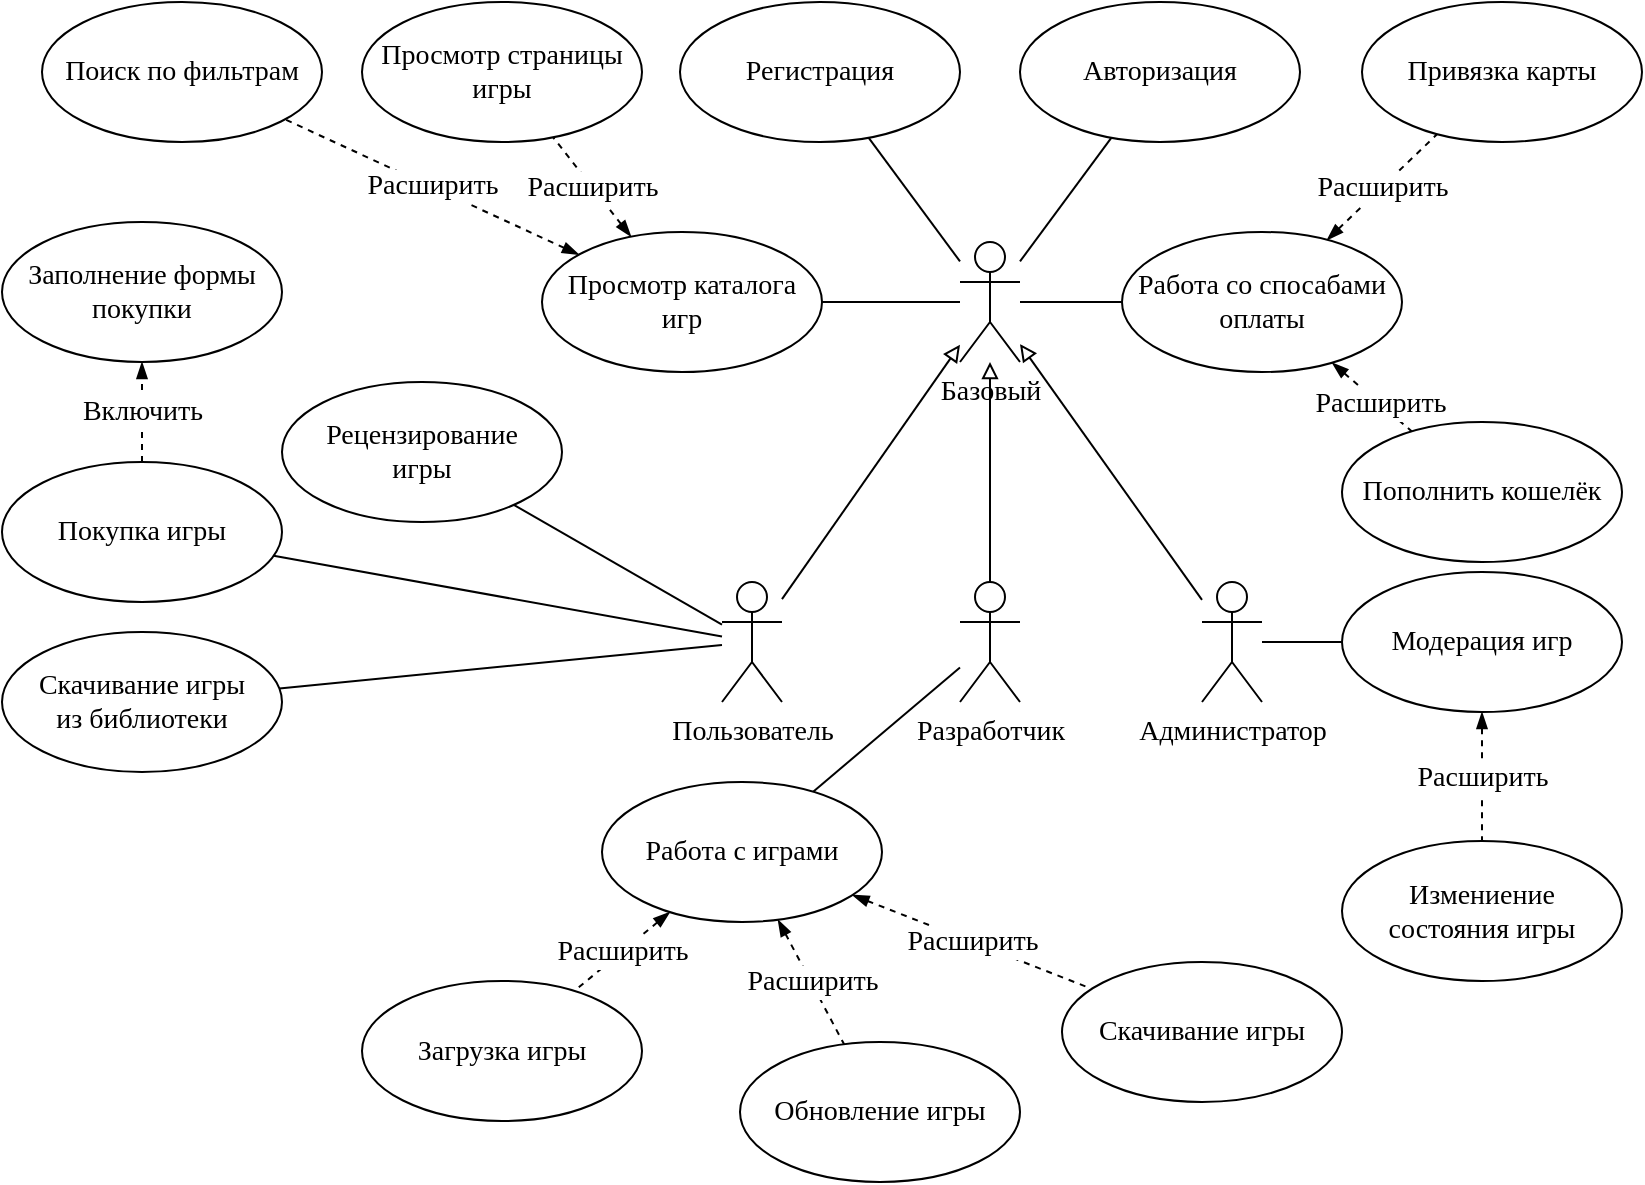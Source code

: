 <mxfile version="23.0.2" type="device">
  <diagram name="Страница — 1" id="E_AzwYwaL8iISXifK_po">
    <mxGraphModel dx="1877" dy="621" grid="1" gridSize="10" guides="1" tooltips="1" connect="1" arrows="1" fold="1" page="1" pageScale="1" pageWidth="827" pageHeight="1169" math="0" shadow="0">
      <root>
        <mxCell id="0" />
        <mxCell id="1" parent="0" />
        <mxCell id="krBW76oWE-hkIFH_uO8f-31" style="edgeStyle=none;shape=connector;rounded=0;orthogonalLoop=1;jettySize=auto;html=1;labelBackgroundColor=default;strokeColor=default;align=center;verticalAlign=middle;fontFamily=Helvetica;fontSize=11;fontColor=default;endArrow=block;endFill=0;" parent="1" source="Rw6bgn8elzo7DwcfqD3W-5" target="Rw6bgn8elzo7DwcfqD3W-11" edge="1">
          <mxGeometry relative="1" as="geometry" />
        </mxCell>
        <mxCell id="krBW76oWE-hkIFH_uO8f-79" style="edgeStyle=none;shape=connector;rounded=0;orthogonalLoop=1;jettySize=auto;html=1;labelBackgroundColor=default;strokeColor=default;align=center;verticalAlign=middle;fontFamily=Helvetica;fontSize=11;fontColor=default;endArrow=none;endFill=0;" parent="1" source="Rw6bgn8elzo7DwcfqD3W-5" target="krBW76oWE-hkIFH_uO8f-18" edge="1">
          <mxGeometry relative="1" as="geometry" />
        </mxCell>
        <mxCell id="krBW76oWE-hkIFH_uO8f-80" style="edgeStyle=none;shape=connector;rounded=0;orthogonalLoop=1;jettySize=auto;html=1;labelBackgroundColor=default;strokeColor=default;align=center;verticalAlign=middle;fontFamily=Helvetica;fontSize=11;fontColor=default;endArrow=none;endFill=0;" parent="1" source="Rw6bgn8elzo7DwcfqD3W-5" target="krBW76oWE-hkIFH_uO8f-1" edge="1">
          <mxGeometry relative="1" as="geometry" />
        </mxCell>
        <mxCell id="krBW76oWE-hkIFH_uO8f-81" style="edgeStyle=none;shape=connector;rounded=0;orthogonalLoop=1;jettySize=auto;html=1;labelBackgroundColor=default;strokeColor=default;align=center;verticalAlign=middle;fontFamily=Helvetica;fontSize=11;fontColor=default;endArrow=none;endFill=0;" parent="1" source="Rw6bgn8elzo7DwcfqD3W-5" target="krBW76oWE-hkIFH_uO8f-3" edge="1">
          <mxGeometry relative="1" as="geometry" />
        </mxCell>
        <mxCell id="Rw6bgn8elzo7DwcfqD3W-5" value="Пользователь" style="shape=umlActor;verticalLabelPosition=bottom;verticalAlign=top;html=1;fontFamily=Times New Roman;fontSize=14;" parent="1" vertex="1">
          <mxGeometry x="280" y="490" width="30" height="60" as="geometry" />
        </mxCell>
        <mxCell id="krBW76oWE-hkIFH_uO8f-22" style="edgeStyle=none;shape=connector;rounded=0;orthogonalLoop=1;jettySize=auto;html=1;labelBackgroundColor=default;strokeColor=default;align=center;verticalAlign=middle;fontFamily=Helvetica;fontSize=11;fontColor=default;endArrow=none;endFill=0;" parent="1" source="Rw6bgn8elzo7DwcfqD3W-6" target="krBW76oWE-hkIFH_uO8f-20" edge="1">
          <mxGeometry relative="1" as="geometry">
            <mxPoint x="580.263" y="521.968" as="targetPoint" />
          </mxGeometry>
        </mxCell>
        <mxCell id="krBW76oWE-hkIFH_uO8f-32" style="edgeStyle=none;shape=connector;rounded=0;orthogonalLoop=1;jettySize=auto;html=1;labelBackgroundColor=default;strokeColor=default;align=center;verticalAlign=middle;fontFamily=Helvetica;fontSize=11;fontColor=default;endArrow=block;endFill=0;" parent="1" source="Rw6bgn8elzo7DwcfqD3W-6" target="Rw6bgn8elzo7DwcfqD3W-11" edge="1">
          <mxGeometry relative="1" as="geometry" />
        </mxCell>
        <mxCell id="Rw6bgn8elzo7DwcfqD3W-6" value="Администратор" style="shape=umlActor;verticalLabelPosition=bottom;verticalAlign=top;html=1;fontFamily=Times New Roman;fontSize=14;" parent="1" vertex="1">
          <mxGeometry x="520" y="490" width="30" height="60" as="geometry" />
        </mxCell>
        <mxCell id="krBW76oWE-hkIFH_uO8f-29" style="edgeStyle=none;shape=connector;rounded=0;orthogonalLoop=1;jettySize=auto;html=1;labelBackgroundColor=default;strokeColor=default;align=center;verticalAlign=middle;fontFamily=Helvetica;fontSize=11;fontColor=default;endArrow=block;endFill=0;" parent="1" source="Rw6bgn8elzo7DwcfqD3W-8" target="Rw6bgn8elzo7DwcfqD3W-11" edge="1">
          <mxGeometry relative="1" as="geometry" />
        </mxCell>
        <mxCell id="1FsbCLmljscjepTctawu-3" style="edgeStyle=none;rounded=0;orthogonalLoop=1;jettySize=auto;html=1;endArrow=none;endFill=0;" parent="1" source="Rw6bgn8elzo7DwcfqD3W-8" target="krBW76oWE-hkIFH_uO8f-10" edge="1">
          <mxGeometry relative="1" as="geometry" />
        </mxCell>
        <mxCell id="Rw6bgn8elzo7DwcfqD3W-8" value="Разработчик" style="shape=umlActor;verticalLabelPosition=bottom;verticalAlign=top;html=1;fontFamily=Times New Roman;fontSize=14;" parent="1" vertex="1">
          <mxGeometry x="399" y="490" width="30" height="60" as="geometry" />
        </mxCell>
        <mxCell id="Rw6bgn8elzo7DwcfqD3W-9" value="Регистрация" style="ellipse;whiteSpace=wrap;html=1;fontFamily=Times New Roman;fontSize=14;" parent="1" vertex="1">
          <mxGeometry x="259" y="200" width="140" height="70" as="geometry" />
        </mxCell>
        <mxCell id="Rw6bgn8elzo7DwcfqD3W-10" value="Авторизация" style="ellipse;whiteSpace=wrap;html=1;fontFamily=Times New Roman;fontSize=14;" parent="1" vertex="1">
          <mxGeometry x="429" y="200" width="140" height="70" as="geometry" />
        </mxCell>
        <mxCell id="Rw6bgn8elzo7DwcfqD3W-12" style="rounded=0;orthogonalLoop=1;jettySize=auto;html=1;endArrow=none;endFill=0;" parent="1" source="Rw6bgn8elzo7DwcfqD3W-11" target="Rw6bgn8elzo7DwcfqD3W-9" edge="1">
          <mxGeometry relative="1" as="geometry" />
        </mxCell>
        <mxCell id="Rw6bgn8elzo7DwcfqD3W-13" style="rounded=0;orthogonalLoop=1;jettySize=auto;html=1;endArrow=none;endFill=0;" parent="1" source="Rw6bgn8elzo7DwcfqD3W-11" target="Rw6bgn8elzo7DwcfqD3W-10" edge="1">
          <mxGeometry relative="1" as="geometry" />
        </mxCell>
        <mxCell id="Rw6bgn8elzo7DwcfqD3W-19" style="edgeStyle=none;shape=connector;rounded=0;orthogonalLoop=1;jettySize=auto;html=1;labelBackgroundColor=default;strokeColor=default;align=center;verticalAlign=middle;fontFamily=Helvetica;fontSize=11;fontColor=default;endArrow=none;endFill=0;" parent="1" source="Rw6bgn8elzo7DwcfqD3W-11" target="Rw6bgn8elzo7DwcfqD3W-14" edge="1">
          <mxGeometry relative="1" as="geometry" />
        </mxCell>
        <mxCell id="1FsbCLmljscjepTctawu-4" style="edgeStyle=none;rounded=0;orthogonalLoop=1;jettySize=auto;html=1;endArrow=none;endFill=0;" parent="1" source="Rw6bgn8elzo7DwcfqD3W-11" target="krBW76oWE-hkIFH_uO8f-73" edge="1">
          <mxGeometry relative="1" as="geometry" />
        </mxCell>
        <mxCell id="Rw6bgn8elzo7DwcfqD3W-11" value="Базовый" style="shape=umlActor;verticalLabelPosition=bottom;verticalAlign=top;html=1;fontFamily=Times New Roman;fontSize=14;" parent="1" vertex="1">
          <mxGeometry x="399" y="320" width="30" height="60" as="geometry" />
        </mxCell>
        <mxCell id="krBW76oWE-hkIFH_uO8f-33" value="Расширить" style="edgeStyle=none;shape=connector;rounded=0;orthogonalLoop=1;jettySize=auto;html=1;labelBackgroundColor=default;strokeColor=default;align=center;verticalAlign=middle;fontFamily=Times New Roman;fontSize=14;fontColor=default;endArrow=none;endFill=0;dashed=1;startArrow=blockThin;startFill=1;" parent="1" source="Rw6bgn8elzo7DwcfqD3W-14" target="krBW76oWE-hkIFH_uO8f-25" edge="1">
          <mxGeometry relative="1" as="geometry" />
        </mxCell>
        <mxCell id="krBW76oWE-hkIFH_uO8f-72" value="Расширить" style="edgeStyle=none;shape=connector;rounded=0;orthogonalLoop=1;jettySize=auto;html=1;dashed=1;labelBackgroundColor=default;strokeColor=default;align=center;verticalAlign=middle;fontFamily=Times New Roman;fontSize=14;fontColor=default;endArrow=none;endFill=0;startArrow=blockThin;startFill=1;" parent="1" source="Rw6bgn8elzo7DwcfqD3W-14" target="krBW76oWE-hkIFH_uO8f-26" edge="1">
          <mxGeometry relative="1" as="geometry" />
        </mxCell>
        <mxCell id="Rw6bgn8elzo7DwcfqD3W-14" value="Просмотр каталога&lt;br&gt;игр" style="ellipse;whiteSpace=wrap;html=1;fontFamily=Times New Roman;fontSize=14;" parent="1" vertex="1">
          <mxGeometry x="190" y="315" width="140" height="70" as="geometry" />
        </mxCell>
        <mxCell id="krBW76oWE-hkIFH_uO8f-49" value="Включить" style="edgeStyle=none;shape=connector;rounded=0;orthogonalLoop=1;jettySize=auto;html=1;labelBackgroundColor=default;strokeColor=default;align=center;verticalAlign=middle;fontFamily=Times New Roman;fontSize=14;fontColor=default;endArrow=blockThin;endFill=1;dashed=1;startArrow=none;startFill=0;" parent="1" source="krBW76oWE-hkIFH_uO8f-1" target="krBW76oWE-hkIFH_uO8f-48" edge="1">
          <mxGeometry relative="1" as="geometry" />
        </mxCell>
        <mxCell id="krBW76oWE-hkIFH_uO8f-1" value="Покупка игры" style="ellipse;whiteSpace=wrap;html=1;fontFamily=Times New Roman;fontSize=14;" parent="1" vertex="1">
          <mxGeometry x="-80" y="430" width="140" height="70" as="geometry" />
        </mxCell>
        <mxCell id="krBW76oWE-hkIFH_uO8f-3" value="Скачивание игры&lt;br&gt;из библиотеки" style="ellipse;whiteSpace=wrap;html=1;fontFamily=Times New Roman;fontSize=14;" parent="1" vertex="1">
          <mxGeometry x="-80" y="515" width="140" height="70" as="geometry" />
        </mxCell>
        <mxCell id="krBW76oWE-hkIFH_uO8f-39" value="Расширить" style="edgeStyle=none;shape=connector;rounded=0;orthogonalLoop=1;jettySize=auto;html=1;labelBackgroundColor=default;strokeColor=default;align=center;verticalAlign=middle;fontFamily=Times New Roman;fontSize=14;fontColor=default;endArrow=none;endFill=0;dashed=1;startArrow=blockThin;startFill=1;" parent="1" edge="1">
          <mxGeometry relative="1" as="geometry">
            <mxPoint x="673.491" y="557.97" as="sourcePoint" />
          </mxGeometry>
        </mxCell>
        <mxCell id="krBW76oWE-hkIFH_uO8f-45" value="Расширить" style="edgeStyle=none;shape=connector;rounded=0;orthogonalLoop=1;jettySize=auto;html=1;labelBackgroundColor=default;strokeColor=default;align=center;verticalAlign=middle;fontFamily=Times New Roman;fontSize=14;fontColor=default;endArrow=none;endFill=0;dashed=1;startArrow=blockThin;startFill=1;" parent="1" source="krBW76oWE-hkIFH_uO8f-10" target="krBW76oWE-hkIFH_uO8f-16" edge="1">
          <mxGeometry relative="1" as="geometry" />
        </mxCell>
        <mxCell id="krBW76oWE-hkIFH_uO8f-46" value="Расширить" style="edgeStyle=none;shape=connector;rounded=0;orthogonalLoop=1;jettySize=auto;html=1;labelBackgroundColor=default;strokeColor=default;align=center;verticalAlign=middle;fontFamily=Times New Roman;fontSize=14;fontColor=default;endArrow=none;endFill=0;dashed=1;startArrow=blockThin;startFill=1;" parent="1" source="krBW76oWE-hkIFH_uO8f-10" target="krBW76oWE-hkIFH_uO8f-17" edge="1">
          <mxGeometry relative="1" as="geometry" />
        </mxCell>
        <mxCell id="krBW76oWE-hkIFH_uO8f-47" value="Расширить" style="edgeStyle=none;shape=connector;rounded=0;orthogonalLoop=1;jettySize=auto;html=1;labelBackgroundColor=default;strokeColor=default;align=center;verticalAlign=middle;fontFamily=Times New Roman;fontSize=14;fontColor=default;endArrow=none;endFill=0;dashed=1;startArrow=blockThin;startFill=1;" parent="1" source="krBW76oWE-hkIFH_uO8f-10" target="krBW76oWE-hkIFH_uO8f-15" edge="1">
          <mxGeometry relative="1" as="geometry" />
        </mxCell>
        <mxCell id="krBW76oWE-hkIFH_uO8f-10" value="Работа с играми" style="ellipse;whiteSpace=wrap;html=1;fontFamily=Times New Roman;fontSize=14;" parent="1" vertex="1">
          <mxGeometry x="220" y="590" width="140" height="70" as="geometry" />
        </mxCell>
        <mxCell id="krBW76oWE-hkIFH_uO8f-36" value="Расширить" style="edgeStyle=none;shape=connector;rounded=0;orthogonalLoop=1;jettySize=auto;html=1;labelBackgroundColor=default;strokeColor=default;align=center;verticalAlign=middle;fontFamily=Times New Roman;fontSize=14;fontColor=default;endArrow=none;endFill=0;dashed=1;startArrow=blockThin;startFill=1;" parent="1" edge="1">
          <mxGeometry relative="1" as="geometry">
            <mxPoint x="750.048" y="346.295" as="targetPoint" />
          </mxGeometry>
        </mxCell>
        <mxCell id="krBW76oWE-hkIFH_uO8f-71" value="Расширить" style="edgeStyle=none;shape=connector;rounded=0;orthogonalLoop=1;jettySize=auto;html=1;dashed=1;labelBackgroundColor=default;strokeColor=default;align=center;verticalAlign=middle;fontFamily=Times New Roman;fontSize=14;fontColor=default;endArrow=none;endFill=0;startArrow=blockThin;startFill=1;" parent="1" edge="1">
          <mxGeometry relative="1" as="geometry">
            <mxPoint x="766.55" y="257.601" as="targetPoint" />
          </mxGeometry>
        </mxCell>
        <mxCell id="krBW76oWE-hkIFH_uO8f-15" value="Загрузка игры" style="ellipse;whiteSpace=wrap;html=1;fontFamily=Times New Roman;fontSize=14;" parent="1" vertex="1">
          <mxGeometry x="100" y="689.5" width="140" height="70" as="geometry" />
        </mxCell>
        <mxCell id="krBW76oWE-hkIFH_uO8f-16" value="Скачивание игры" style="ellipse;whiteSpace=wrap;html=1;fontFamily=Times New Roman;fontSize=14;" parent="1" vertex="1">
          <mxGeometry x="450" y="680" width="140" height="70" as="geometry" />
        </mxCell>
        <mxCell id="krBW76oWE-hkIFH_uO8f-17" value="Обновление игры" style="ellipse;whiteSpace=wrap;html=1;fontFamily=Times New Roman;fontSize=14;" parent="1" vertex="1">
          <mxGeometry x="289" y="720" width="140" height="70" as="geometry" />
        </mxCell>
        <mxCell id="krBW76oWE-hkIFH_uO8f-18" value="Рецензирование&lt;br&gt;игры" style="ellipse;whiteSpace=wrap;html=1;fontFamily=Times New Roman;fontSize=14;" parent="1" vertex="1">
          <mxGeometry x="60" y="390" width="140" height="70" as="geometry" />
        </mxCell>
        <mxCell id="krBW76oWE-hkIFH_uO8f-40" value="&lt;span style=&quot;color: rgb(0, 0, 0); font-family: &amp;quot;Times New Roman&amp;quot;; font-size: 14px; font-style: normal; font-variant-ligatures: normal; font-variant-caps: normal; font-weight: 400; letter-spacing: normal; orphans: 2; text-align: center; text-indent: 0px; text-transform: none; widows: 2; word-spacing: 0px; -webkit-text-stroke-width: 0px; background-color: rgb(255, 255, 255); text-decoration-thickness: initial; text-decoration-style: initial; text-decoration-color: initial; float: none; display: inline !important;&quot;&gt;Расширить&lt;/span&gt;" style="edgeStyle=none;shape=connector;rounded=0;orthogonalLoop=1;jettySize=auto;html=1;labelBackgroundColor=default;strokeColor=default;align=center;verticalAlign=middle;fontFamily=Times New Roman;fontSize=14;fontColor=default;endArrow=none;endFill=0;dashed=1;startArrow=blockThin;startFill=1;" parent="1" source="krBW76oWE-hkIFH_uO8f-20" target="krBW76oWE-hkIFH_uO8f-21" edge="1">
          <mxGeometry relative="1" as="geometry" />
        </mxCell>
        <mxCell id="krBW76oWE-hkIFH_uO8f-20" value="Модерация игр" style="ellipse;whiteSpace=wrap;html=1;fontFamily=Times New Roman;fontSize=14;" parent="1" vertex="1">
          <mxGeometry x="590" y="485" width="140" height="70" as="geometry" />
        </mxCell>
        <mxCell id="krBW76oWE-hkIFH_uO8f-21" value="Измениение&lt;br&gt;состояния игры" style="ellipse;whiteSpace=wrap;html=1;fontFamily=Times New Roman;fontSize=14;" parent="1" vertex="1">
          <mxGeometry x="590" y="619.5" width="140" height="70" as="geometry" />
        </mxCell>
        <mxCell id="krBW76oWE-hkIFH_uO8f-25" value="Поиск по фильтрам" style="ellipse;whiteSpace=wrap;html=1;fontFamily=Times New Roman;fontSize=14;" parent="1" vertex="1">
          <mxGeometry x="-60" y="200" width="140" height="70" as="geometry" />
        </mxCell>
        <mxCell id="krBW76oWE-hkIFH_uO8f-26" value="Просмотр страницы&lt;br&gt;игры" style="ellipse;whiteSpace=wrap;html=1;fontFamily=Times New Roman;fontSize=14;" parent="1" vertex="1">
          <mxGeometry x="100" y="200" width="140" height="70" as="geometry" />
        </mxCell>
        <mxCell id="krBW76oWE-hkIFH_uO8f-48" value="Заполнение формы&lt;br&gt;покупки" style="ellipse;whiteSpace=wrap;html=1;fontFamily=Times New Roman;fontSize=14;" parent="1" vertex="1">
          <mxGeometry x="-80" y="310" width="140" height="70" as="geometry" />
        </mxCell>
        <mxCell id="krBW76oWE-hkIFH_uO8f-76" value="Расширить" style="edgeStyle=none;shape=connector;rounded=0;orthogonalLoop=1;jettySize=auto;html=1;dashed=1;labelBackgroundColor=default;strokeColor=default;align=center;verticalAlign=middle;fontFamily=Times New Roman;fontSize=14;fontColor=default;endArrow=none;endFill=0;startArrow=blockThin;startFill=1;" parent="1" source="krBW76oWE-hkIFH_uO8f-73" target="krBW76oWE-hkIFH_uO8f-74" edge="1">
          <mxGeometry relative="1" as="geometry" />
        </mxCell>
        <mxCell id="6B-E-oEFcN4cOyXZ-SHC-3" style="edgeStyle=none;shape=connector;rounded=0;orthogonalLoop=1;jettySize=auto;html=1;dashed=1;labelBackgroundColor=default;strokeColor=default;align=center;verticalAlign=middle;fontFamily=Times New Roman;fontSize=14;fontColor=default;startArrow=blockThin;startFill=1;endArrow=none;endFill=0;" edge="1" parent="1" source="krBW76oWE-hkIFH_uO8f-73" target="6B-E-oEFcN4cOyXZ-SHC-1">
          <mxGeometry relative="1" as="geometry" />
        </mxCell>
        <mxCell id="6B-E-oEFcN4cOyXZ-SHC-4" value="Расширить" style="edgeLabel;html=1;align=center;verticalAlign=middle;resizable=0;points=[];fontSize=14;fontFamily=Times New Roman;fontColor=default;" vertex="1" connectable="0" parent="6B-E-oEFcN4cOyXZ-SHC-3">
          <mxGeometry x="0.221" y="-3" relative="1" as="geometry">
            <mxPoint x="1" y="-3" as="offset" />
          </mxGeometry>
        </mxCell>
        <mxCell id="krBW76oWE-hkIFH_uO8f-73" value="Работа со спосабами&lt;br&gt;оплаты" style="ellipse;whiteSpace=wrap;html=1;fontFamily=Times New Roman;fontSize=14;" parent="1" vertex="1">
          <mxGeometry x="480" y="315" width="140" height="70" as="geometry" />
        </mxCell>
        <mxCell id="krBW76oWE-hkIFH_uO8f-74" value="Привязка карты" style="ellipse;whiteSpace=wrap;html=1;fontFamily=Times New Roman;fontSize=14;" parent="1" vertex="1">
          <mxGeometry x="600" y="200" width="140" height="70" as="geometry" />
        </mxCell>
        <mxCell id="krBW76oWE-hkIFH_uO8f-87" value="Расширить" style="edgeStyle=none;shape=connector;rounded=0;orthogonalLoop=1;jettySize=auto;html=1;dashed=1;labelBackgroundColor=default;strokeColor=default;align=center;verticalAlign=middle;fontFamily=Times New Roman;fontSize=14;fontColor=default;endArrow=none;endFill=0;startArrow=blockThin;startFill=1;" parent="1" edge="1">
          <mxGeometry relative="1" as="geometry">
            <mxPoint x="87.902" y="762.963" as="sourcePoint" />
          </mxGeometry>
        </mxCell>
        <mxCell id="krBW76oWE-hkIFH_uO8f-88" value="Расширить" style="edgeStyle=none;shape=connector;rounded=0;orthogonalLoop=1;jettySize=auto;html=1;dashed=1;labelBackgroundColor=default;strokeColor=default;align=center;verticalAlign=middle;fontFamily=Times New Roman;fontSize=14;fontColor=default;endArrow=none;endFill=0;startArrow=blockThin;startFill=1;" parent="1" edge="1">
          <mxGeometry relative="1" as="geometry">
            <mxPoint x="108.682" y="820.27" as="targetPoint" />
          </mxGeometry>
        </mxCell>
        <mxCell id="6B-E-oEFcN4cOyXZ-SHC-1" value="Пополнить кошелёк" style="ellipse;whiteSpace=wrap;html=1;fontFamily=Times New Roman;fontSize=14;" vertex="1" parent="1">
          <mxGeometry x="590" y="410" width="140" height="70" as="geometry" />
        </mxCell>
      </root>
    </mxGraphModel>
  </diagram>
</mxfile>
